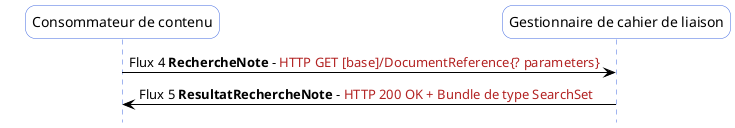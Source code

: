 @startuml
hide footbox

skinparam sequence {
 arrowColor black
 ParticipantBorderColor RoyalBlue
 ParticipantBackgroundColor white
 LifeLineBorderColor RoyalBlue
 LifeLineBackgroundColor RoyalBlue
 ParticipantFontSize 14
 ParticipantFontName arial
 ParticipantPadding 20
}
skinparam  roundcorner 20


participant "Consommateur de contenu" as CONT
participant "Gestionnaire de cahier de liaison" as INFRA


CONT-[#black]> INFRA : Flux 4 **RechercheNote** - <color #FireBrick>HTTP GET [base]/DocumentReference{? parameters}</color>

INFRA-[#black]> CONT : Flux 5 **ResultatRechercheNote** - <color #FireBrick>HTTP 200 OK + Bundle de type SearchSet</color>

@enduml